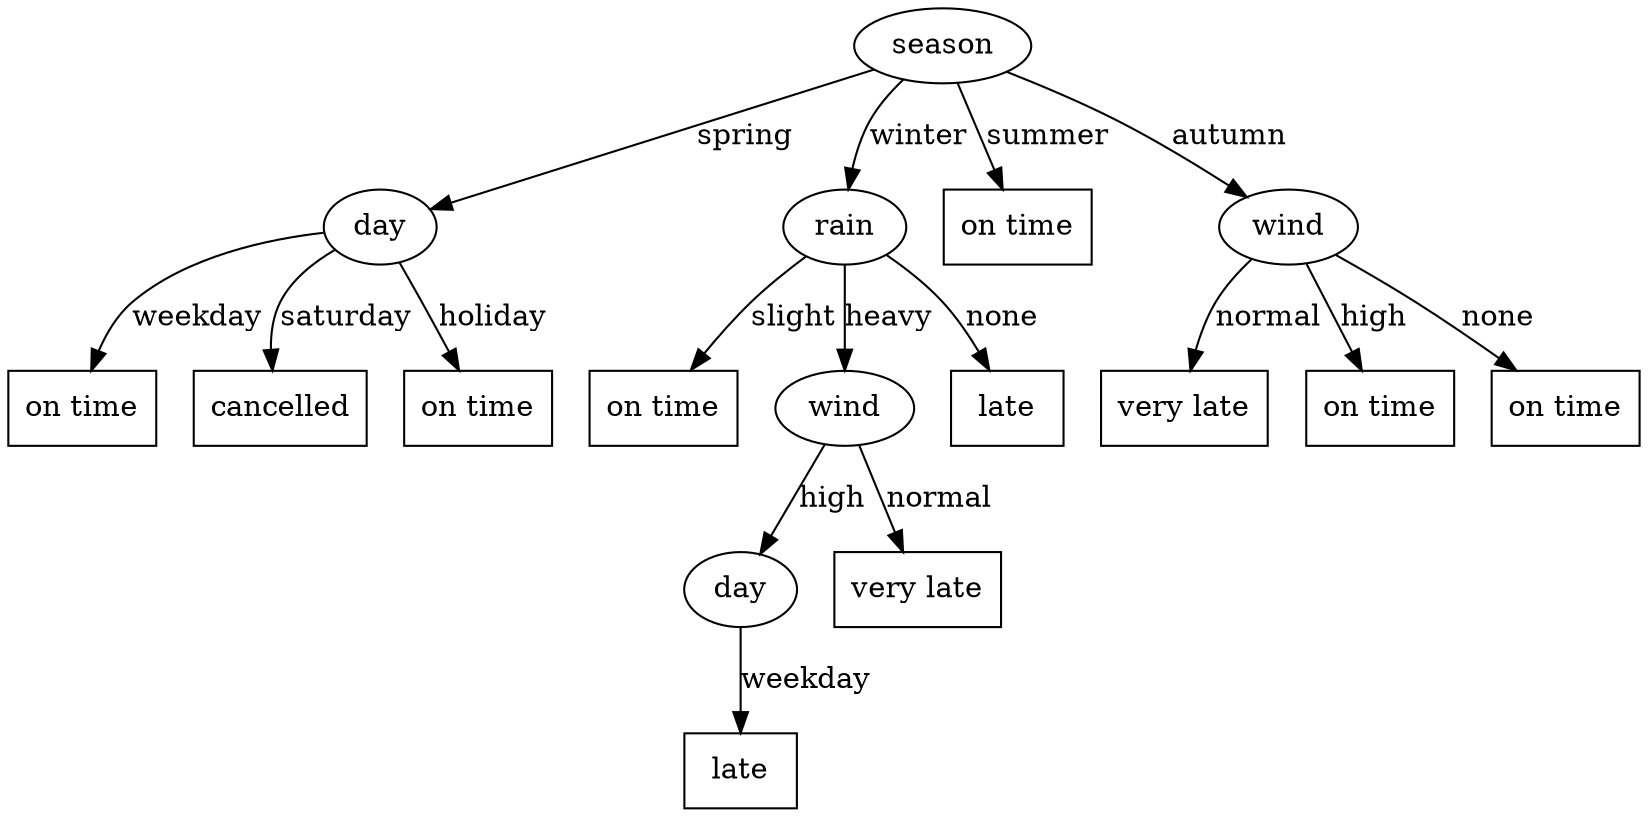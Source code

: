 digraph tree {1[label="season"];
1->2[label="spring"];
2[label="day"];
2->3[label="weekday"];
3[label="on time", shape="box"];
2->4[label="saturday"];
4[label="cancelled", shape="box"];
2->5[label="holiday"];
5[label="on time", shape="box"];
1->6[label="winter"];
6[label="rain"];
6->7[label="slight"];
7[label="on time", shape="box"];
6->8[label="heavy"];
8[label="wind"];
8->9[label="high"];
9[label="day"];
9->10[label="weekday"];
10[label="late", shape="box"];
8->11[label="normal"];
11[label="very late", shape="box"];
6->12[label="none"];
12[label="late", shape="box"];
1->13[label="summer"];
13[label="on time", shape="box"];
1->14[label="autumn"];
14[label="wind"];
14->15[label="normal"];
15[label="very late", shape="box"];
14->16[label="high"];
16[label="on time", shape="box"];
14->17[label="none"];
17[label="on time", shape="box"];
}